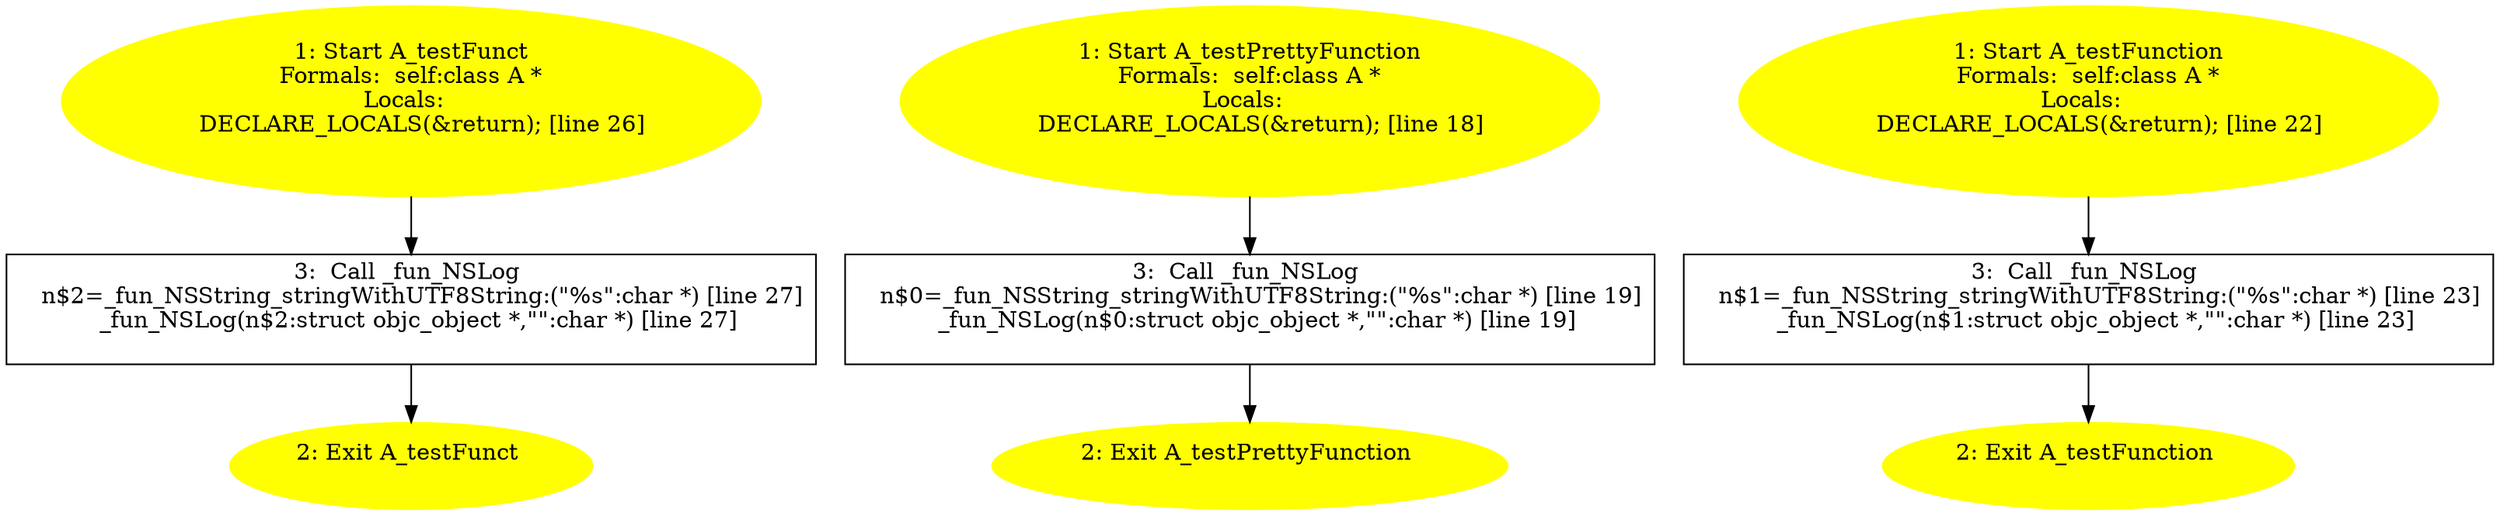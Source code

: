 /* @generated */
digraph iCFG {
"A_testFunctinstance.b2e6c7bb726b210a492f7752cc497b8b_3" [label="3:  Call _fun_NSLog \n   n$2=_fun_NSString_stringWithUTF8String:(\"%s\":char *) [line 27]\n  _fun_NSLog(n$2:struct objc_object *,\"\":char *) [line 27]\n " shape="box"]
	

	 "A_testFunctinstance.b2e6c7bb726b210a492f7752cc497b8b_3" -> "A_testFunctinstance.b2e6c7bb726b210a492f7752cc497b8b_2" ;
"A_testFunctinstance.b2e6c7bb726b210a492f7752cc497b8b_2" [label="2: Exit A_testFunct \n  " color=yellow style=filled]
	

"A_testFunctinstance.b2e6c7bb726b210a492f7752cc497b8b_1" [label="1: Start A_testFunct\nFormals:  self:class A *\nLocals:  \n   DECLARE_LOCALS(&return); [line 26]\n " color=yellow style=filled]
	

	 "A_testFunctinstance.b2e6c7bb726b210a492f7752cc497b8b_1" -> "A_testFunctinstance.b2e6c7bb726b210a492f7752cc497b8b_3" ;
"A_testPrettyFunctioninstance.2af470245f00e6a4d1ba9b96fbc5511e_3" [label="3:  Call _fun_NSLog \n   n$0=_fun_NSString_stringWithUTF8String:(\"%s\":char *) [line 19]\n  _fun_NSLog(n$0:struct objc_object *,\"\":char *) [line 19]\n " shape="box"]
	

	 "A_testPrettyFunctioninstance.2af470245f00e6a4d1ba9b96fbc5511e_3" -> "A_testPrettyFunctioninstance.2af470245f00e6a4d1ba9b96fbc5511e_2" ;
"A_testPrettyFunctioninstance.2af470245f00e6a4d1ba9b96fbc5511e_2" [label="2: Exit A_testPrettyFunction \n  " color=yellow style=filled]
	

"A_testPrettyFunctioninstance.2af470245f00e6a4d1ba9b96fbc5511e_1" [label="1: Start A_testPrettyFunction\nFormals:  self:class A *\nLocals:  \n   DECLARE_LOCALS(&return); [line 18]\n " color=yellow style=filled]
	

	 "A_testPrettyFunctioninstance.2af470245f00e6a4d1ba9b96fbc5511e_1" -> "A_testPrettyFunctioninstance.2af470245f00e6a4d1ba9b96fbc5511e_3" ;
"A_testFunctioninstance.c637d535cd6c0cc64d0ae1e43c7132cd_3" [label="3:  Call _fun_NSLog \n   n$1=_fun_NSString_stringWithUTF8String:(\"%s\":char *) [line 23]\n  _fun_NSLog(n$1:struct objc_object *,\"\":char *) [line 23]\n " shape="box"]
	

	 "A_testFunctioninstance.c637d535cd6c0cc64d0ae1e43c7132cd_3" -> "A_testFunctioninstance.c637d535cd6c0cc64d0ae1e43c7132cd_2" ;
"A_testFunctioninstance.c637d535cd6c0cc64d0ae1e43c7132cd_2" [label="2: Exit A_testFunction \n  " color=yellow style=filled]
	

"A_testFunctioninstance.c637d535cd6c0cc64d0ae1e43c7132cd_1" [label="1: Start A_testFunction\nFormals:  self:class A *\nLocals:  \n   DECLARE_LOCALS(&return); [line 22]\n " color=yellow style=filled]
	

	 "A_testFunctioninstance.c637d535cd6c0cc64d0ae1e43c7132cd_1" -> "A_testFunctioninstance.c637d535cd6c0cc64d0ae1e43c7132cd_3" ;
}
